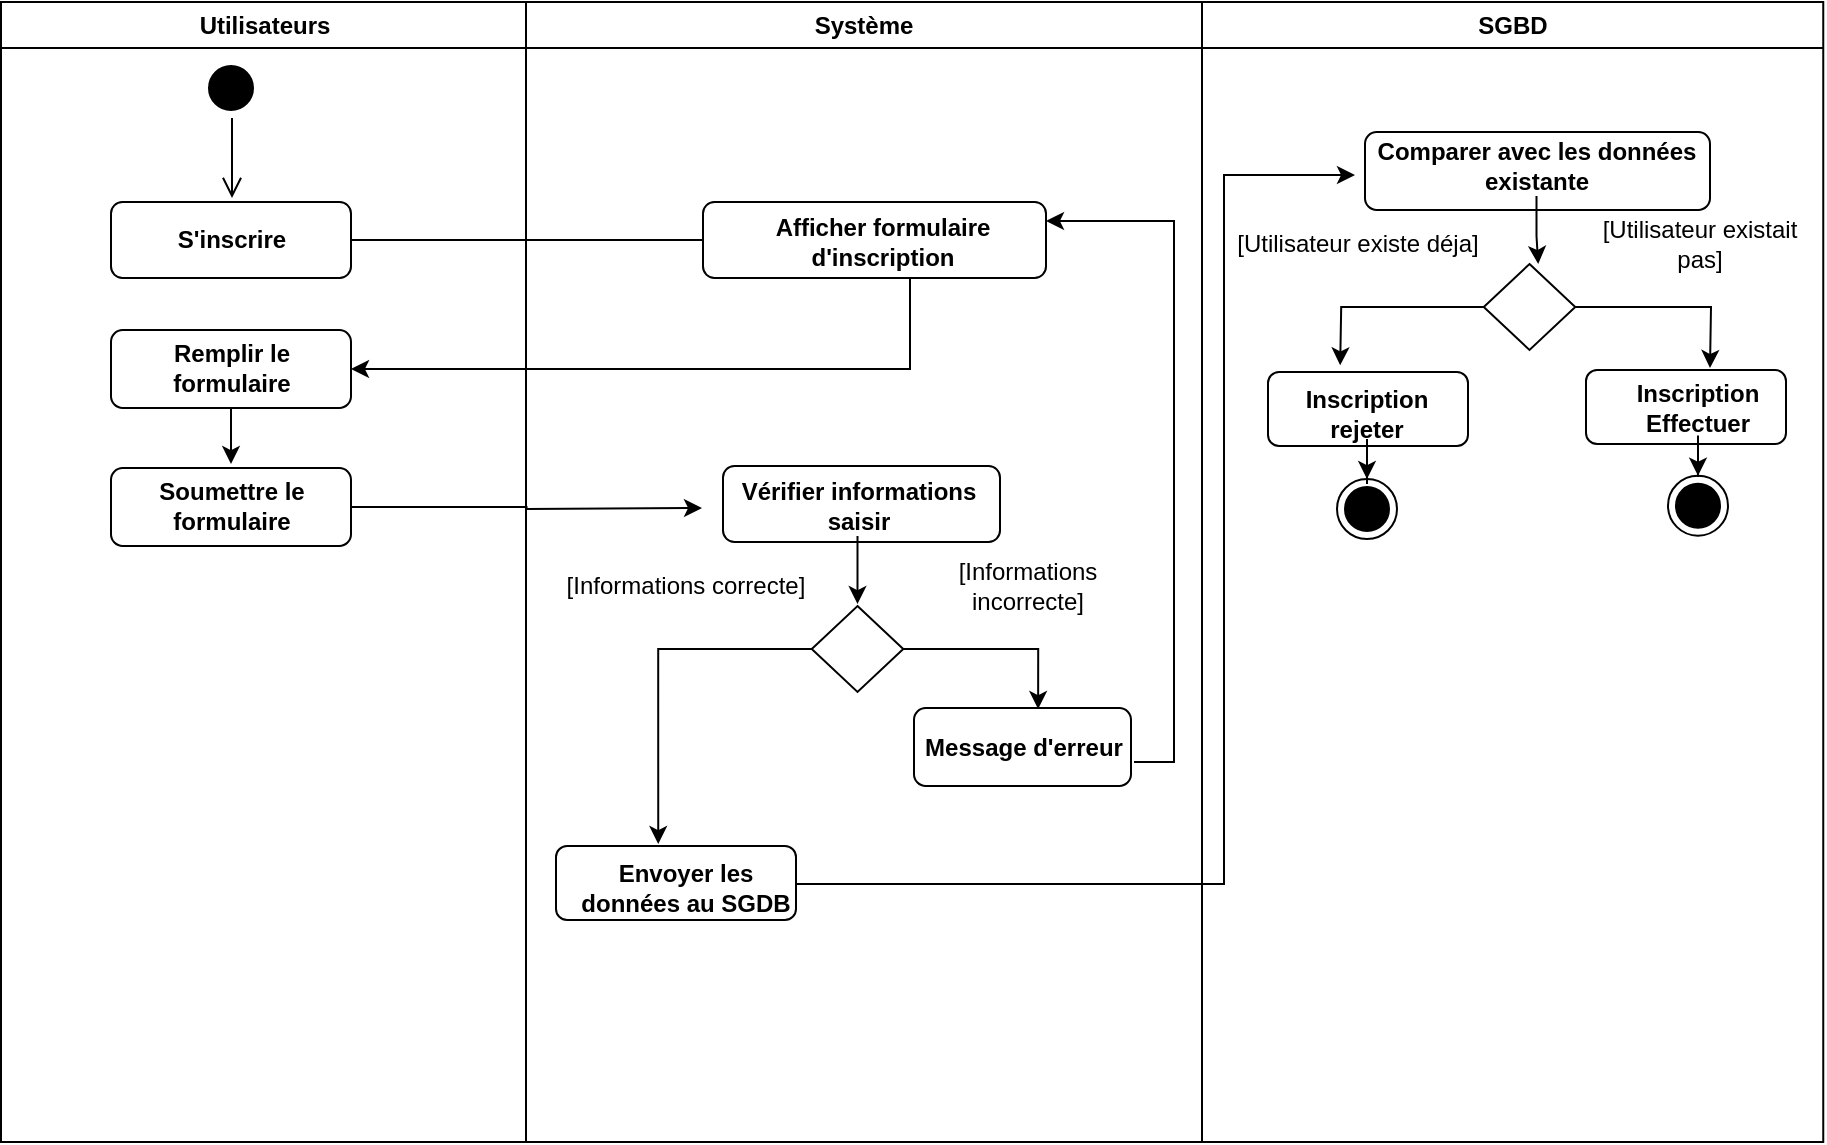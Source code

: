 <mxfile version="26.2.14">
  <diagram name="Page-1" id="e7e014a7-5840-1c2e-5031-d8a46d1fe8dd">
    <mxGraphModel dx="1039" dy="623" grid="0" gridSize="10" guides="1" tooltips="1" connect="1" arrows="1" fold="1" page="1" pageScale="1" pageWidth="1169" pageHeight="826" background="none" math="0" shadow="0">
      <root>
        <mxCell id="0" />
        <mxCell id="1" parent="0" />
        <mxCell id="2" value="Utilisateurs" style="swimlane;whiteSpace=wrap;movable=1;resizable=1;rotatable=1;deletable=1;editable=1;locked=0;connectable=1;" parent="1" vertex="1">
          <mxGeometry x="164.5" y="128" width="262.5" height="570" as="geometry" />
        </mxCell>
        <mxCell id="5" value="" style="ellipse;shape=startState;fillColor=#000000;strokeColor=#000000;" parent="2" vertex="1">
          <mxGeometry x="100" y="28" width="30" height="30" as="geometry" />
        </mxCell>
        <mxCell id="6" value="" style="edgeStyle=elbowEdgeStyle;elbow=horizontal;verticalAlign=bottom;endArrow=open;endSize=8;strokeColor=#000000;endFill=1;rounded=0" parent="2" source="5" edge="1">
          <mxGeometry x="100" y="40" as="geometry">
            <mxPoint x="115.5" y="98" as="targetPoint" />
          </mxGeometry>
        </mxCell>
        <mxCell id="aJgPdssfd5ZBFopepQbS-44" style="edgeStyle=orthogonalEdgeStyle;rounded=0;orthogonalLoop=1;jettySize=auto;html=1;" edge="1" parent="2" source="aJgPdssfd5ZBFopepQbS-41">
          <mxGeometry relative="1" as="geometry">
            <mxPoint x="364.417" y="119" as="targetPoint" />
          </mxGeometry>
        </mxCell>
        <mxCell id="aJgPdssfd5ZBFopepQbS-41" value="" style="rounded=1;whiteSpace=wrap;html=1;" vertex="1" parent="2">
          <mxGeometry x="55" y="100" width="120" height="38" as="geometry" />
        </mxCell>
        <mxCell id="aJgPdssfd5ZBFopepQbS-42" value="&lt;b&gt;S&#39;inscrire&lt;/b&gt;" style="text;html=1;align=center;verticalAlign=middle;whiteSpace=wrap;rounded=0;" vertex="1" parent="2">
          <mxGeometry x="85" y="104" width="60" height="30" as="geometry" />
        </mxCell>
        <mxCell id="aJgPdssfd5ZBFopepQbS-51" style="edgeStyle=orthogonalEdgeStyle;rounded=0;orthogonalLoop=1;jettySize=auto;html=1;" edge="1" parent="2" source="aJgPdssfd5ZBFopepQbS-48">
          <mxGeometry relative="1" as="geometry">
            <mxPoint x="115" y="231.005" as="targetPoint" />
          </mxGeometry>
        </mxCell>
        <mxCell id="aJgPdssfd5ZBFopepQbS-48" value="" style="rounded=1;whiteSpace=wrap;html=1;" vertex="1" parent="2">
          <mxGeometry x="55" y="164" width="120" height="39" as="geometry" />
        </mxCell>
        <mxCell id="aJgPdssfd5ZBFopepQbS-49" value="&lt;b&gt;Remplir le formulaire&lt;/b&gt;" style="text;html=1;align=center;verticalAlign=middle;whiteSpace=wrap;rounded=0;" vertex="1" parent="2">
          <mxGeometry x="76" y="168" width="78" height="30" as="geometry" />
        </mxCell>
        <mxCell id="aJgPdssfd5ZBFopepQbS-54" style="edgeStyle=orthogonalEdgeStyle;rounded=0;orthogonalLoop=1;jettySize=auto;html=1;" edge="1" parent="2" source="aJgPdssfd5ZBFopepQbS-52">
          <mxGeometry relative="1" as="geometry">
            <mxPoint x="350.5" y="253" as="targetPoint" />
          </mxGeometry>
        </mxCell>
        <mxCell id="aJgPdssfd5ZBFopepQbS-52" value="" style="rounded=1;whiteSpace=wrap;html=1;" vertex="1" parent="2">
          <mxGeometry x="55" y="233" width="120" height="39" as="geometry" />
        </mxCell>
        <mxCell id="aJgPdssfd5ZBFopepQbS-53" value="&lt;b&gt;Soumettre le formulaire&lt;/b&gt;" style="text;html=1;align=center;verticalAlign=middle;whiteSpace=wrap;rounded=0;" vertex="1" parent="2">
          <mxGeometry x="76" y="237" width="78" height="30" as="geometry" />
        </mxCell>
        <mxCell id="3" value="Système" style="swimlane;whiteSpace=wrap;movable=1;resizable=1;rotatable=1;deletable=1;editable=1;locked=0;connectable=1;" parent="1" vertex="1">
          <mxGeometry x="427" y="128" width="338" height="570" as="geometry" />
        </mxCell>
        <mxCell id="aJgPdssfd5ZBFopepQbS-45" value="" style="rounded=1;whiteSpace=wrap;html=1;" vertex="1" parent="3">
          <mxGeometry x="88.5" y="100" width="171.5" height="38" as="geometry" />
        </mxCell>
        <mxCell id="aJgPdssfd5ZBFopepQbS-46" value="&lt;b&gt;Afficher formulaire d&#39;inscription&lt;/b&gt;" style="text;html=1;align=center;verticalAlign=middle;whiteSpace=wrap;rounded=0;" vertex="1" parent="3">
          <mxGeometry x="115.5" y="105" width="124.5" height="30" as="geometry" />
        </mxCell>
        <mxCell id="aJgPdssfd5ZBFopepQbS-55" value="" style="rounded=1;whiteSpace=wrap;html=1;" vertex="1" parent="3">
          <mxGeometry x="98.5" y="232" width="138.5" height="38" as="geometry" />
        </mxCell>
        <mxCell id="aJgPdssfd5ZBFopepQbS-67" style="edgeStyle=orthogonalEdgeStyle;rounded=0;orthogonalLoop=1;jettySize=auto;html=1;" edge="1" parent="3" source="aJgPdssfd5ZBFopepQbS-56">
          <mxGeometry relative="1" as="geometry">
            <mxPoint x="165.75" y="301.005" as="targetPoint" />
          </mxGeometry>
        </mxCell>
        <mxCell id="aJgPdssfd5ZBFopepQbS-56" value="&lt;b&gt;Vérifier informations saisir&lt;/b&gt;" style="text;html=1;align=center;verticalAlign=middle;whiteSpace=wrap;rounded=0;" vertex="1" parent="3">
          <mxGeometry x="103.5" y="237" width="124.5" height="30" as="geometry" />
        </mxCell>
        <mxCell id="aJgPdssfd5ZBFopepQbS-74" style="edgeStyle=orthogonalEdgeStyle;rounded=0;orthogonalLoop=1;jettySize=auto;html=1;entryX=0.426;entryY=-0.027;entryDx=0;entryDy=0;entryPerimeter=0;" edge="1" parent="3" source="aJgPdssfd5ZBFopepQbS-61" target="aJgPdssfd5ZBFopepQbS-101">
          <mxGeometry relative="1" as="geometry">
            <mxPoint x="71.083" y="352.672" as="targetPoint" />
          </mxGeometry>
        </mxCell>
        <mxCell id="aJgPdssfd5ZBFopepQbS-61" value="" style="rhombus;whiteSpace=wrap;html=1;" vertex="1" parent="3">
          <mxGeometry x="142.88" y="302" width="45.75" height="43" as="geometry" />
        </mxCell>
        <mxCell id="aJgPdssfd5ZBFopepQbS-65" value="" style="rounded=1;whiteSpace=wrap;html=1;" vertex="1" parent="3">
          <mxGeometry x="194" y="353" width="108.5" height="39" as="geometry" />
        </mxCell>
        <mxCell id="aJgPdssfd5ZBFopepQbS-66" style="edgeStyle=orthogonalEdgeStyle;rounded=0;orthogonalLoop=1;jettySize=auto;html=1;entryX=0.572;entryY=0.013;entryDx=0;entryDy=0;entryPerimeter=0;" edge="1" parent="3" source="aJgPdssfd5ZBFopepQbS-61" target="aJgPdssfd5ZBFopepQbS-65">
          <mxGeometry relative="1" as="geometry" />
        </mxCell>
        <mxCell id="aJgPdssfd5ZBFopepQbS-75" style="edgeStyle=orthogonalEdgeStyle;rounded=0;orthogonalLoop=1;jettySize=auto;html=1;entryX=1;entryY=0.25;entryDx=0;entryDy=0;exitX=1;exitY=0.75;exitDx=0;exitDy=0;" edge="1" parent="3" source="aJgPdssfd5ZBFopepQbS-71" target="aJgPdssfd5ZBFopepQbS-45">
          <mxGeometry relative="1" as="geometry" />
        </mxCell>
        <mxCell id="aJgPdssfd5ZBFopepQbS-71" value="&lt;b&gt;Message d&#39;erreur&lt;/b&gt;" style="text;html=1;align=center;verticalAlign=middle;whiteSpace=wrap;rounded=0;" vertex="1" parent="3">
          <mxGeometry x="194" y="357.5" width="110" height="30" as="geometry" />
        </mxCell>
        <mxCell id="aJgPdssfd5ZBFopepQbS-78" value="[Informations correcte]" style="text;html=1;align=center;verticalAlign=middle;whiteSpace=wrap;rounded=0;" vertex="1" parent="3">
          <mxGeometry x="18" y="277" width="124" height="30" as="geometry" />
        </mxCell>
        <mxCell id="aJgPdssfd5ZBFopepQbS-79" value="[Informations incorrecte]" style="text;html=1;align=center;verticalAlign=middle;whiteSpace=wrap;rounded=0;" vertex="1" parent="3">
          <mxGeometry x="188.63" y="277" width="124" height="30" as="geometry" />
        </mxCell>
        <mxCell id="aJgPdssfd5ZBFopepQbS-101" value="" style="rounded=1;whiteSpace=wrap;html=1;" vertex="1" parent="3">
          <mxGeometry x="15" y="422" width="120" height="37" as="geometry" />
        </mxCell>
        <mxCell id="aJgPdssfd5ZBFopepQbS-102" value="&lt;b&gt;Envoyer les données au SGDB&lt;/b&gt;" style="text;html=1;align=center;verticalAlign=middle;whiteSpace=wrap;rounded=0;" vertex="1" parent="3">
          <mxGeometry x="25" y="428" width="110" height="30" as="geometry" />
        </mxCell>
        <mxCell id="aJgPdssfd5ZBFopepQbS-50" style="edgeStyle=orthogonalEdgeStyle;rounded=0;orthogonalLoop=1;jettySize=auto;html=1;entryX=1;entryY=0.5;entryDx=0;entryDy=0;" edge="1" parent="1" source="aJgPdssfd5ZBFopepQbS-45" target="aJgPdssfd5ZBFopepQbS-48">
          <mxGeometry relative="1" as="geometry">
            <Array as="points">
              <mxPoint x="619" y="311" />
            </Array>
          </mxGeometry>
        </mxCell>
        <mxCell id="aJgPdssfd5ZBFopepQbS-80" value="SGBD" style="swimlane;whiteSpace=wrap;movable=1;resizable=1;rotatable=1;deletable=1;editable=1;locked=0;connectable=1;" vertex="1" parent="1">
          <mxGeometry x="765" y="128" width="310.63" height="570" as="geometry" />
        </mxCell>
        <mxCell id="aJgPdssfd5ZBFopepQbS-114" value="" style="rounded=1;whiteSpace=wrap;html=1;" vertex="1" parent="aJgPdssfd5ZBFopepQbS-80">
          <mxGeometry x="192" y="184" width="100" height="37" as="geometry" />
        </mxCell>
        <mxCell id="aJgPdssfd5ZBFopepQbS-98" value="" style="rounded=1;whiteSpace=wrap;html=1;" vertex="1" parent="aJgPdssfd5ZBFopepQbS-80">
          <mxGeometry x="81.5" y="65" width="172.5" height="39" as="geometry" />
        </mxCell>
        <mxCell id="aJgPdssfd5ZBFopepQbS-99" value="&lt;b&gt;Comparer avec les données existante&lt;/b&gt;" style="text;html=1;align=center;verticalAlign=middle;whiteSpace=wrap;rounded=0;" vertex="1" parent="aJgPdssfd5ZBFopepQbS-80">
          <mxGeometry x="83" y="67" width="168.5" height="30" as="geometry" />
        </mxCell>
        <mxCell id="aJgPdssfd5ZBFopepQbS-104" style="edgeStyle=orthogonalEdgeStyle;rounded=0;orthogonalLoop=1;jettySize=auto;html=1;" edge="1" parent="aJgPdssfd5ZBFopepQbS-80" source="aJgPdssfd5ZBFopepQbS-105">
          <mxGeometry relative="1" as="geometry">
            <mxPoint x="69.083" y="181.672" as="targetPoint" />
          </mxGeometry>
        </mxCell>
        <mxCell id="aJgPdssfd5ZBFopepQbS-105" value="" style="rhombus;whiteSpace=wrap;html=1;" vertex="1" parent="aJgPdssfd5ZBFopepQbS-80">
          <mxGeometry x="140.88" y="131" width="45.75" height="43" as="geometry" />
        </mxCell>
        <mxCell id="aJgPdssfd5ZBFopepQbS-106" style="edgeStyle=orthogonalEdgeStyle;rounded=0;orthogonalLoop=1;jettySize=auto;html=1;entryX=0.572;entryY=0.013;entryDx=0;entryDy=0;entryPerimeter=0;" edge="1" parent="aJgPdssfd5ZBFopepQbS-80" source="aJgPdssfd5ZBFopepQbS-105">
          <mxGeometry relative="1" as="geometry">
            <mxPoint x="254" y="183" as="targetPoint" />
          </mxGeometry>
        </mxCell>
        <mxCell id="aJgPdssfd5ZBFopepQbS-107" value="&lt;b&gt;Inscription Effectuer&lt;/b&gt;" style="text;html=1;align=center;verticalAlign=middle;whiteSpace=wrap;rounded=0;" vertex="1" parent="aJgPdssfd5ZBFopepQbS-80">
          <mxGeometry x="204" y="187.5" width="88" height="30" as="geometry" />
        </mxCell>
        <mxCell id="aJgPdssfd5ZBFopepQbS-108" value="" style="rounded=1;whiteSpace=wrap;html=1;" vertex="1" parent="aJgPdssfd5ZBFopepQbS-80">
          <mxGeometry x="33" y="185" width="100" height="37" as="geometry" />
        </mxCell>
        <mxCell id="aJgPdssfd5ZBFopepQbS-109" value="&lt;b&gt;Inscription rejeter&lt;/b&gt;" style="text;html=1;align=center;verticalAlign=middle;whiteSpace=wrap;rounded=0;" vertex="1" parent="aJgPdssfd5ZBFopepQbS-80">
          <mxGeometry x="32" y="191" width="101" height="30" as="geometry" />
        </mxCell>
        <mxCell id="aJgPdssfd5ZBFopepQbS-110" value="[Utilisateur existe déja]" style="text;html=1;align=center;verticalAlign=middle;whiteSpace=wrap;rounded=0;" vertex="1" parent="aJgPdssfd5ZBFopepQbS-80">
          <mxGeometry x="16" y="106" width="124" height="30" as="geometry" />
        </mxCell>
        <mxCell id="aJgPdssfd5ZBFopepQbS-111" value="[Utilisateur existait pas]" style="text;html=1;align=center;verticalAlign=middle;whiteSpace=wrap;rounded=0;" vertex="1" parent="aJgPdssfd5ZBFopepQbS-80">
          <mxGeometry x="186.63" y="106" width="124" height="30" as="geometry" />
        </mxCell>
        <mxCell id="aJgPdssfd5ZBFopepQbS-103" style="edgeStyle=orthogonalEdgeStyle;rounded=0;orthogonalLoop=1;jettySize=auto;html=1;entryX=0;entryY=0.5;entryDx=0;entryDy=0;exitX=1;exitY=0.5;exitDx=0;exitDy=0;" edge="1" parent="aJgPdssfd5ZBFopepQbS-80" source="aJgPdssfd5ZBFopepQbS-102">
          <mxGeometry relative="1" as="geometry">
            <mxPoint x="-216" y="440.5" as="sourcePoint" />
            <mxPoint x="76.5" y="86.5" as="targetPoint" />
            <Array as="points">
              <mxPoint x="-203" y="441" />
              <mxPoint x="11" y="441" />
              <mxPoint x="11" y="87" />
            </Array>
          </mxGeometry>
        </mxCell>
        <mxCell id="aJgPdssfd5ZBFopepQbS-113" style="edgeStyle=orthogonalEdgeStyle;rounded=0;orthogonalLoop=1;jettySize=auto;html=1;entryX=0.595;entryY=0;entryDx=0;entryDy=0;entryPerimeter=0;" edge="1" parent="aJgPdssfd5ZBFopepQbS-80" source="aJgPdssfd5ZBFopepQbS-99" target="aJgPdssfd5ZBFopepQbS-105">
          <mxGeometry relative="1" as="geometry" />
        </mxCell>
        <mxCell id="aJgPdssfd5ZBFopepQbS-116" value="" style="ellipse;html=1;shape=endState;fillColor=#000000;strokeColor=#000000;" vertex="1" parent="1">
          <mxGeometry x="832.5" y="366.505" width="30" height="30" as="geometry" />
        </mxCell>
        <mxCell id="aJgPdssfd5ZBFopepQbS-115" style="edgeStyle=orthogonalEdgeStyle;rounded=0;orthogonalLoop=1;jettySize=auto;html=1;" edge="1" parent="1" source="aJgPdssfd5ZBFopepQbS-109" target="aJgPdssfd5ZBFopepQbS-116">
          <mxGeometry relative="1" as="geometry">
            <mxPoint x="847.5" y="381.505" as="targetPoint" />
          </mxGeometry>
        </mxCell>
        <mxCell id="aJgPdssfd5ZBFopepQbS-118" value="" style="ellipse;html=1;shape=endState;fillColor=#000000;strokeColor=#000000;" vertex="1" parent="1">
          <mxGeometry x="998" y="364.839" width="30" height="30" as="geometry" />
        </mxCell>
        <mxCell id="aJgPdssfd5ZBFopepQbS-117" style="edgeStyle=orthogonalEdgeStyle;rounded=0;orthogonalLoop=1;jettySize=auto;html=1;" edge="1" parent="1" source="aJgPdssfd5ZBFopepQbS-107" target="aJgPdssfd5ZBFopepQbS-118">
          <mxGeometry relative="1" as="geometry">
            <mxPoint x="1013" y="379.839" as="targetPoint" />
          </mxGeometry>
        </mxCell>
      </root>
    </mxGraphModel>
  </diagram>
</mxfile>
